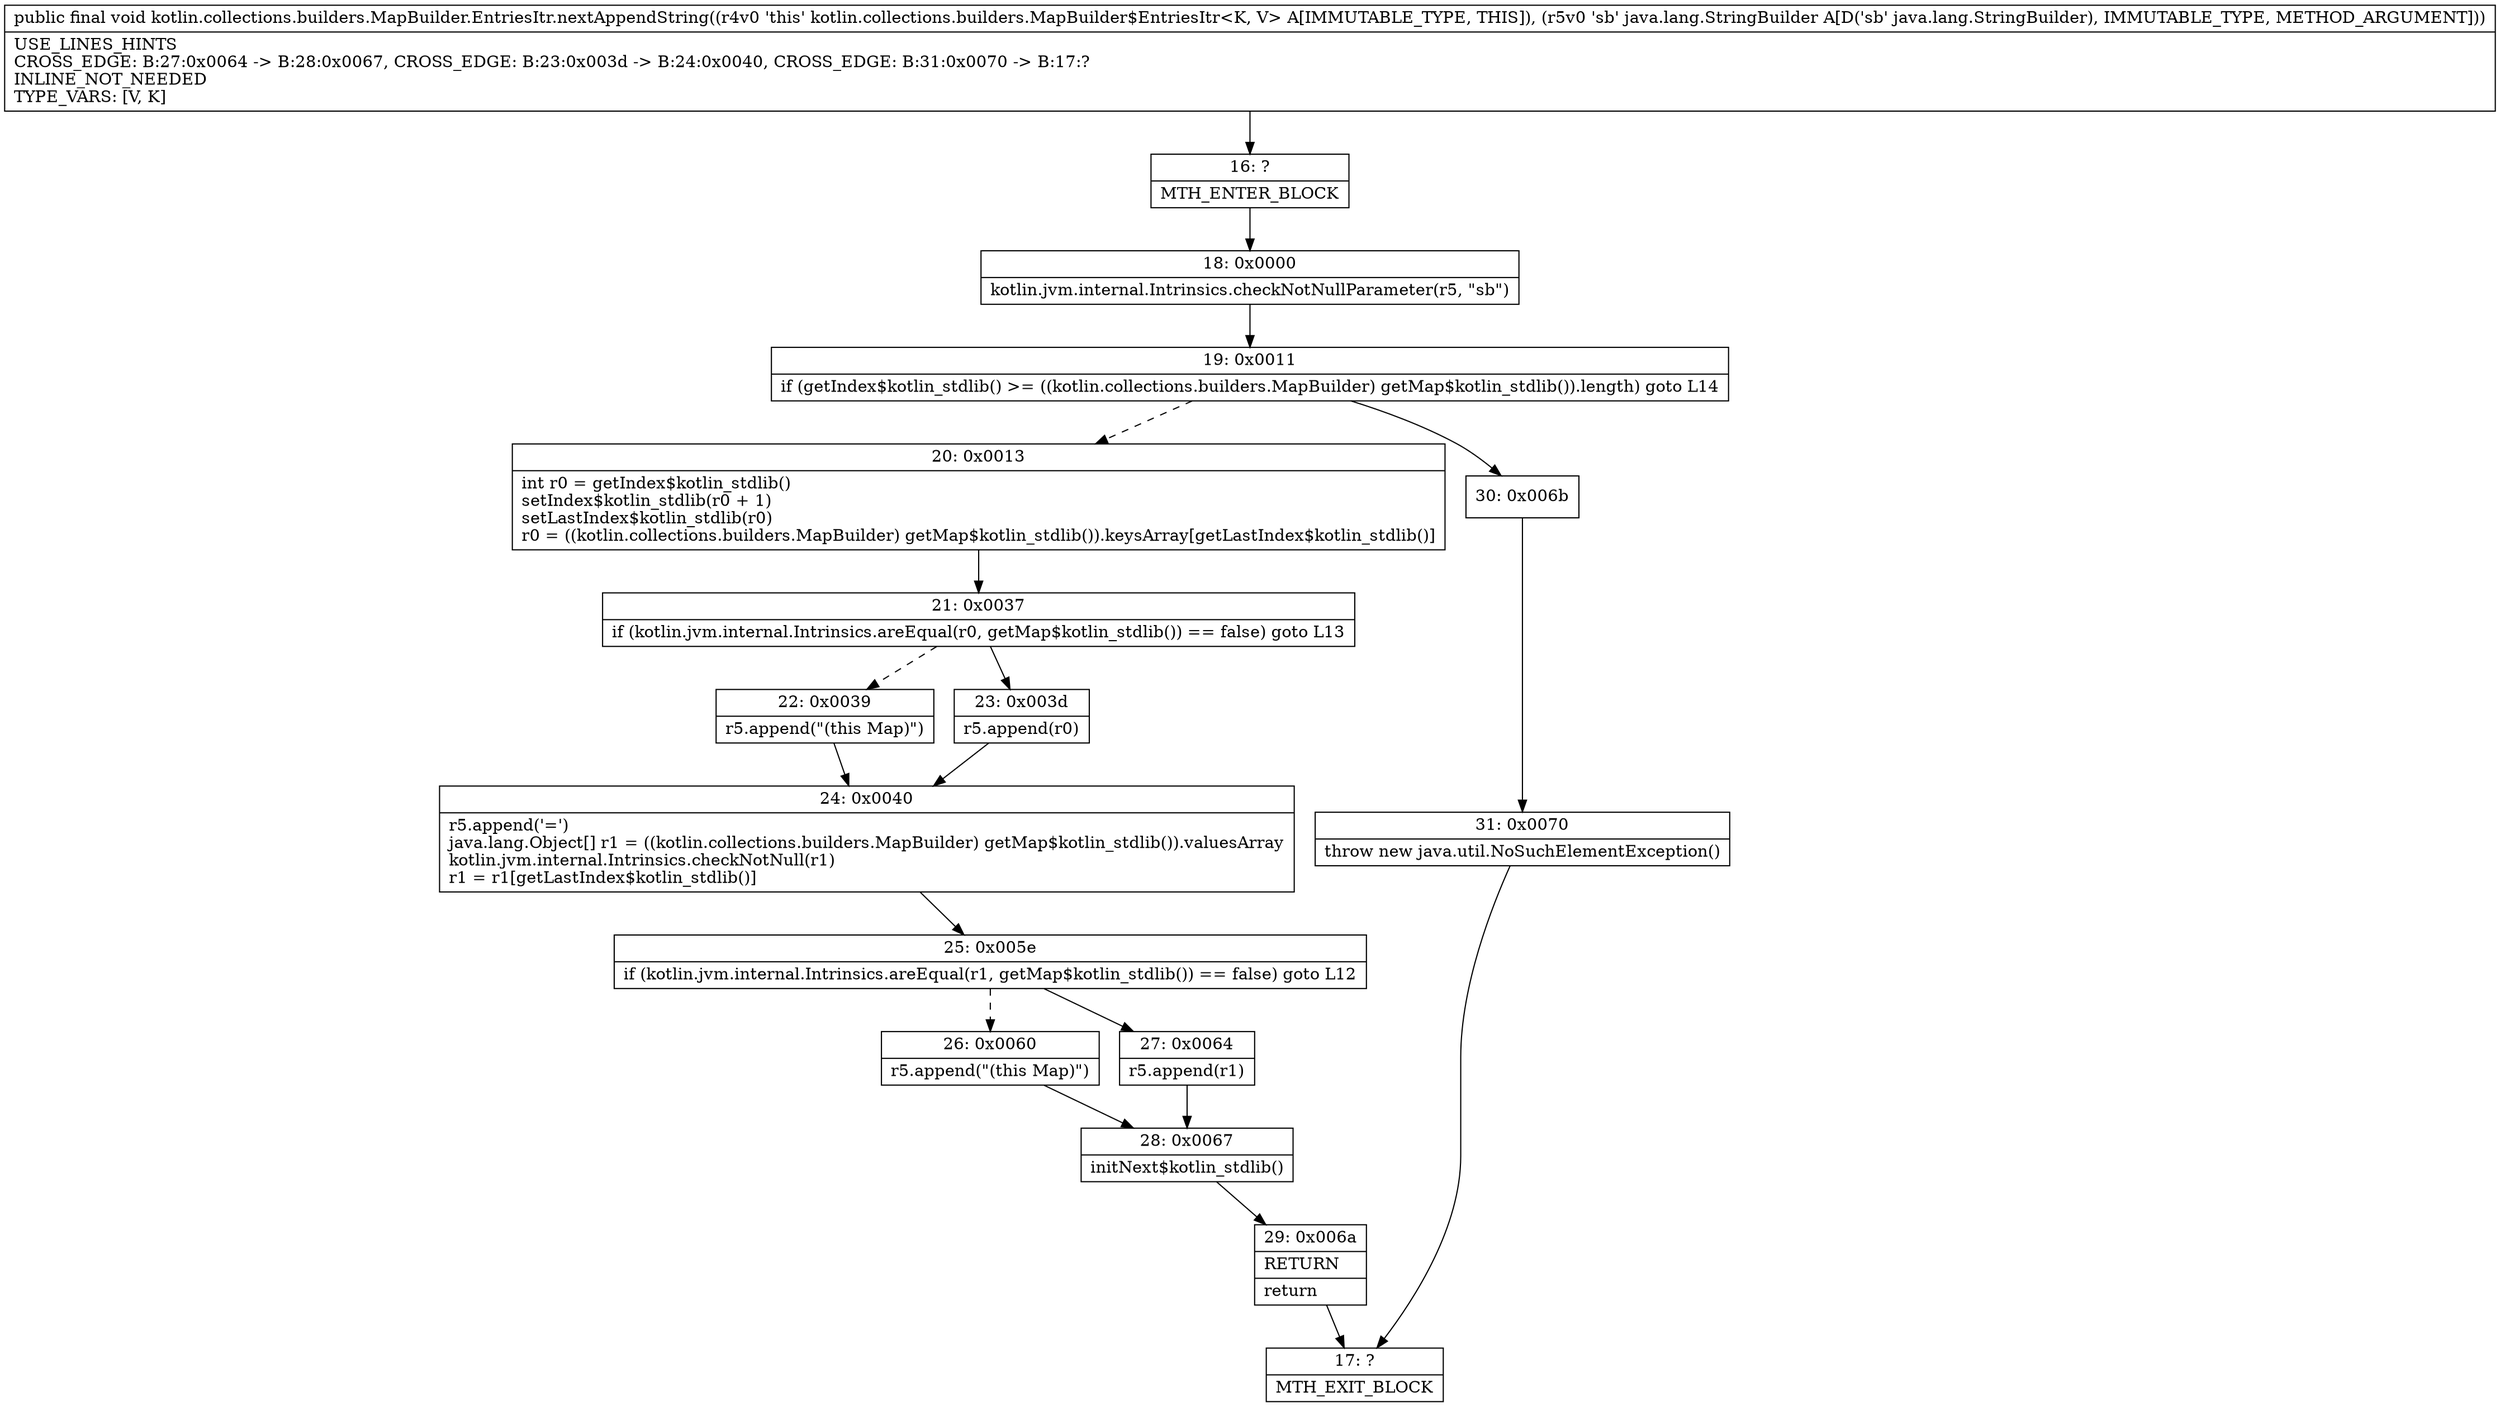 digraph "CFG forkotlin.collections.builders.MapBuilder.EntriesItr.nextAppendString(Ljava\/lang\/StringBuilder;)V" {
Node_16 [shape=record,label="{16\:\ ?|MTH_ENTER_BLOCK\l}"];
Node_18 [shape=record,label="{18\:\ 0x0000|kotlin.jvm.internal.Intrinsics.checkNotNullParameter(r5, \"sb\")\l}"];
Node_19 [shape=record,label="{19\:\ 0x0011|if (getIndex$kotlin_stdlib() \>= ((kotlin.collections.builders.MapBuilder) getMap$kotlin_stdlib()).length) goto L14\l}"];
Node_20 [shape=record,label="{20\:\ 0x0013|int r0 = getIndex$kotlin_stdlib()\lsetIndex$kotlin_stdlib(r0 + 1)\lsetLastIndex$kotlin_stdlib(r0)\lr0 = ((kotlin.collections.builders.MapBuilder) getMap$kotlin_stdlib()).keysArray[getLastIndex$kotlin_stdlib()]\l}"];
Node_21 [shape=record,label="{21\:\ 0x0037|if (kotlin.jvm.internal.Intrinsics.areEqual(r0, getMap$kotlin_stdlib()) == false) goto L13\l}"];
Node_22 [shape=record,label="{22\:\ 0x0039|r5.append(\"(this Map)\")\l}"];
Node_24 [shape=record,label="{24\:\ 0x0040|r5.append('=')\ljava.lang.Object[] r1 = ((kotlin.collections.builders.MapBuilder) getMap$kotlin_stdlib()).valuesArray\lkotlin.jvm.internal.Intrinsics.checkNotNull(r1)\lr1 = r1[getLastIndex$kotlin_stdlib()]\l}"];
Node_25 [shape=record,label="{25\:\ 0x005e|if (kotlin.jvm.internal.Intrinsics.areEqual(r1, getMap$kotlin_stdlib()) == false) goto L12\l}"];
Node_26 [shape=record,label="{26\:\ 0x0060|r5.append(\"(this Map)\")\l}"];
Node_28 [shape=record,label="{28\:\ 0x0067|initNext$kotlin_stdlib()\l}"];
Node_29 [shape=record,label="{29\:\ 0x006a|RETURN\l|return\l}"];
Node_17 [shape=record,label="{17\:\ ?|MTH_EXIT_BLOCK\l}"];
Node_27 [shape=record,label="{27\:\ 0x0064|r5.append(r1)\l}"];
Node_23 [shape=record,label="{23\:\ 0x003d|r5.append(r0)\l}"];
Node_30 [shape=record,label="{30\:\ 0x006b}"];
Node_31 [shape=record,label="{31\:\ 0x0070|throw new java.util.NoSuchElementException()\l}"];
MethodNode[shape=record,label="{public final void kotlin.collections.builders.MapBuilder.EntriesItr.nextAppendString((r4v0 'this' kotlin.collections.builders.MapBuilder$EntriesItr\<K, V\> A[IMMUTABLE_TYPE, THIS]), (r5v0 'sb' java.lang.StringBuilder A[D('sb' java.lang.StringBuilder), IMMUTABLE_TYPE, METHOD_ARGUMENT]))  | USE_LINES_HINTS\lCROSS_EDGE: B:27:0x0064 \-\> B:28:0x0067, CROSS_EDGE: B:23:0x003d \-\> B:24:0x0040, CROSS_EDGE: B:31:0x0070 \-\> B:17:?\lINLINE_NOT_NEEDED\lTYPE_VARS: [V, K]\l}"];
MethodNode -> Node_16;Node_16 -> Node_18;
Node_18 -> Node_19;
Node_19 -> Node_20[style=dashed];
Node_19 -> Node_30;
Node_20 -> Node_21;
Node_21 -> Node_22[style=dashed];
Node_21 -> Node_23;
Node_22 -> Node_24;
Node_24 -> Node_25;
Node_25 -> Node_26[style=dashed];
Node_25 -> Node_27;
Node_26 -> Node_28;
Node_28 -> Node_29;
Node_29 -> Node_17;
Node_27 -> Node_28;
Node_23 -> Node_24;
Node_30 -> Node_31;
Node_31 -> Node_17;
}

